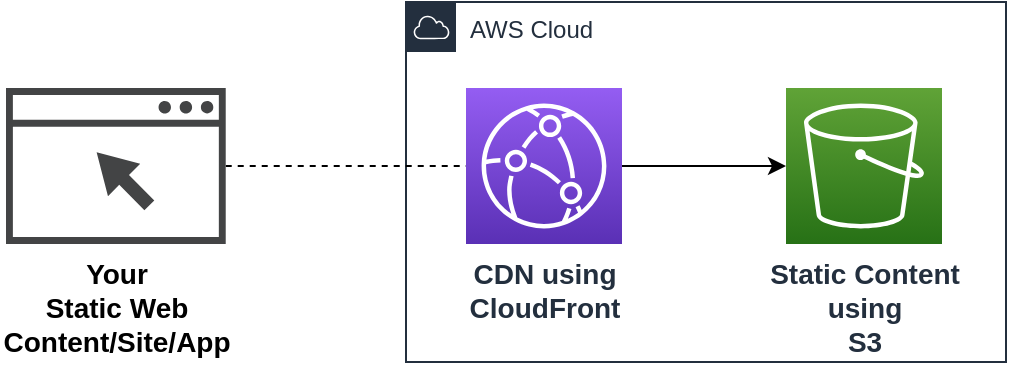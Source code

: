 <mxfile version="14.6.13" type="device"><diagram id="aMKMAStksDmnRckNDKtr" name="Seite-1"><mxGraphModel dx="946" dy="602" grid="1" gridSize="10" guides="1" tooltips="1" connect="1" arrows="1" fold="1" page="1" pageScale="1" pageWidth="827" pageHeight="1169" math="0" shadow="0"><root><mxCell id="0"/><mxCell id="1" parent="0"/><mxCell id="W-wI2T6EOG7BqASzaMip-15" value="AWS Cloud" style="points=[[0,0],[0.25,0],[0.5,0],[0.75,0],[1,0],[1,0.25],[1,0.5],[1,0.75],[1,1],[0.75,1],[0.5,1],[0.25,1],[0,1],[0,0.75],[0,0.5],[0,0.25]];outlineConnect=0;gradientColor=none;html=1;whiteSpace=wrap;fontSize=12;fontStyle=0;shape=mxgraph.aws4.group;grIcon=mxgraph.aws4.group_aws_cloud;strokeColor=#232F3E;fillColor=none;verticalAlign=top;align=left;spacingLeft=30;fontColor=#232F3E;dashed=0;" parent="1" vertex="1"><mxGeometry x="320" y="130" width="300" height="180" as="geometry"/></mxCell><mxCell id="W-wI2T6EOG7BqASzaMip-3" value="Static Content&lt;br style=&quot;font-size: 14px&quot;&gt;using&lt;br style=&quot;font-size: 14px&quot;&gt;S3" style="points=[[0,0,0],[0.25,0,0],[0.5,0,0],[0.75,0,0],[1,0,0],[0,1,0],[0.25,1,0],[0.5,1,0],[0.75,1,0],[1,1,0],[0,0.25,0],[0,0.5,0],[0,0.75,0],[1,0.25,0],[1,0.5,0],[1,0.75,0]];outlineConnect=0;fontColor=#232F3E;gradientColor=#60A337;gradientDirection=north;fillColor=#277116;strokeColor=#ffffff;dashed=0;verticalLabelPosition=bottom;verticalAlign=top;align=center;html=1;fontSize=14;fontStyle=1;aspect=fixed;shape=mxgraph.aws4.resourceIcon;resIcon=mxgraph.aws4.s3;" parent="1" vertex="1"><mxGeometry x="510" y="173" width="78" height="78" as="geometry"/></mxCell><mxCell id="W-wI2T6EOG7BqASzaMip-14" style="edgeStyle=orthogonalEdgeStyle;rounded=0;orthogonalLoop=1;jettySize=auto;html=1;fontSize=14;endArrow=none;endFill=0;dashed=1;" parent="1" source="W-wI2T6EOG7BqASzaMip-13" edge="1"><mxGeometry relative="1" as="geometry"><mxPoint x="350" y="212" as="targetPoint"/></mxGeometry></mxCell><mxCell id="W-wI2T6EOG7BqASzaMip-13" value="Your &lt;br&gt;Static Web &lt;br&gt;Content/Site/App" style="pointerEvents=1;shadow=0;dashed=0;html=1;strokeColor=none;fillColor=#434445;aspect=fixed;labelPosition=center;verticalLabelPosition=bottom;verticalAlign=top;align=center;outlineConnect=0;shape=mxgraph.vvd.web_browser;fontSize=14;fontStyle=1" parent="1" vertex="1"><mxGeometry x="120" y="173" width="109.86" height="78" as="geometry"/></mxCell><mxCell id="1sbvZ77z6f4Vc6fapXpM-4" style="edgeStyle=orthogonalEdgeStyle;rounded=0;orthogonalLoop=1;jettySize=auto;html=1;fontSize=14;" edge="1" parent="1" source="1sbvZ77z6f4Vc6fapXpM-1" target="W-wI2T6EOG7BqASzaMip-3"><mxGeometry relative="1" as="geometry"/></mxCell><mxCell id="1sbvZ77z6f4Vc6fapXpM-1" value="CDN using&lt;br style=&quot;font-size: 14px&quot;&gt;CloudFront" style="points=[[0,0,0],[0.25,0,0],[0.5,0,0],[0.75,0,0],[1,0,0],[0,1,0],[0.25,1,0],[0.5,1,0],[0.75,1,0],[1,1,0],[0,0.25,0],[0,0.5,0],[0,0.75,0],[1,0.25,0],[1,0.5,0],[1,0.75,0]];outlineConnect=0;fontColor=#232F3E;gradientColor=#945DF2;gradientDirection=north;fillColor=#5A30B5;strokeColor=#ffffff;dashed=0;verticalLabelPosition=bottom;verticalAlign=top;align=center;html=1;fontSize=14;fontStyle=1;aspect=fixed;shape=mxgraph.aws4.resourceIcon;resIcon=mxgraph.aws4.cloudfront;" vertex="1" parent="1"><mxGeometry x="350" y="173" width="78" height="78" as="geometry"/></mxCell></root></mxGraphModel></diagram></mxfile>